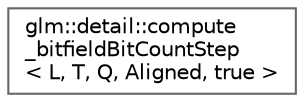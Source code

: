 digraph "Graphical Class Hierarchy"
{
 // LATEX_PDF_SIZE
  bgcolor="transparent";
  edge [fontname=Helvetica,fontsize=10,labelfontname=Helvetica,labelfontsize=10];
  node [fontname=Helvetica,fontsize=10,shape=box,height=0.2,width=0.4];
  rankdir="LR";
  Node0 [id="Node000000",label="glm::detail::compute\l_bitfieldBitCountStep\l\< L, T, Q, Aligned, true \>",height=0.2,width=0.4,color="grey40", fillcolor="white", style="filled",URL="$structglm_1_1detail_1_1compute__bitfield_bit_count_step_3_01_l_00_01_t_00_01_q_00_01_aligned_00_01true_01_4.html",tooltip=" "];
}
